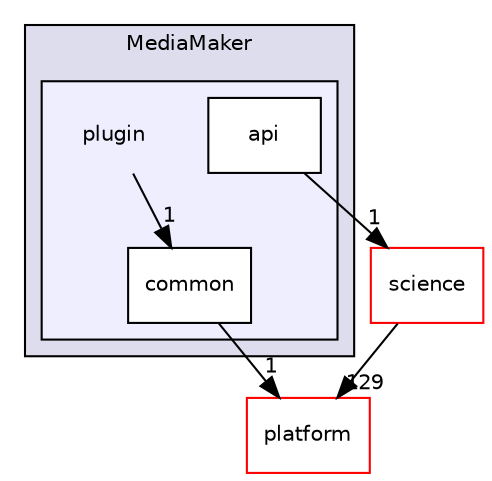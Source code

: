 digraph "bioexplorer/backend/plugins/MediaMaker/plugin" {
  compound=true
  node [ fontsize="10", fontname="Helvetica"];
  edge [ labelfontsize="10", labelfontname="Helvetica"];
  subgraph clusterdir_a8be3529f47ac2b897ecd0e6568fdd15 {
    graph [ bgcolor="#ddddee", pencolor="black", label="MediaMaker" fontname="Helvetica", fontsize="10", URL="dir_a8be3529f47ac2b897ecd0e6568fdd15.html"]
  subgraph clusterdir_b52349f5576cfd3d293727016b3a4bfd {
    graph [ bgcolor="#eeeeff", pencolor="black", label="" URL="dir_b52349f5576cfd3d293727016b3a4bfd.html"];
    dir_b52349f5576cfd3d293727016b3a4bfd [shape=plaintext label="plugin"];
  dir_15c088a1e44e98ba8c666a90b58c4452 [shape=box label="api" fillcolor="white" style="filled" URL="dir_15c088a1e44e98ba8c666a90b58c4452.html"];
  dir_f455f6cb0df5bdf613b6c4016708f12e [shape=box label="common" fillcolor="white" style="filled" URL="dir_f455f6cb0df5bdf613b6c4016708f12e.html"];
  }
  }
  dir_14d627cccd023aaf4f18eaf1359097e2 [shape=box label="science" fillcolor="white" style="filled" color="red" URL="dir_14d627cccd023aaf4f18eaf1359097e2.html"];
  dir_c5a52a81292cf9a5167198f4f346d6d9 [shape=box label="platform" fillcolor="white" style="filled" color="red" URL="dir_c5a52a81292cf9a5167198f4f346d6d9.html"];
  dir_14d627cccd023aaf4f18eaf1359097e2->dir_c5a52a81292cf9a5167198f4f346d6d9 [headlabel="129", labeldistance=1.5 headhref="dir_000038_000059.html"];
  dir_b52349f5576cfd3d293727016b3a4bfd->dir_f455f6cb0df5bdf613b6c4016708f12e [headlabel="1", labeldistance=1.5 headhref="dir_000017_000092.html"];
  dir_15c088a1e44e98ba8c666a90b58c4452->dir_14d627cccd023aaf4f18eaf1359097e2 [headlabel="1", labeldistance=1.5 headhref="dir_000040_000038.html"];
  dir_f455f6cb0df5bdf613b6c4016708f12e->dir_c5a52a81292cf9a5167198f4f346d6d9 [headlabel="1", labeldistance=1.5 headhref="dir_000092_000059.html"];
}
